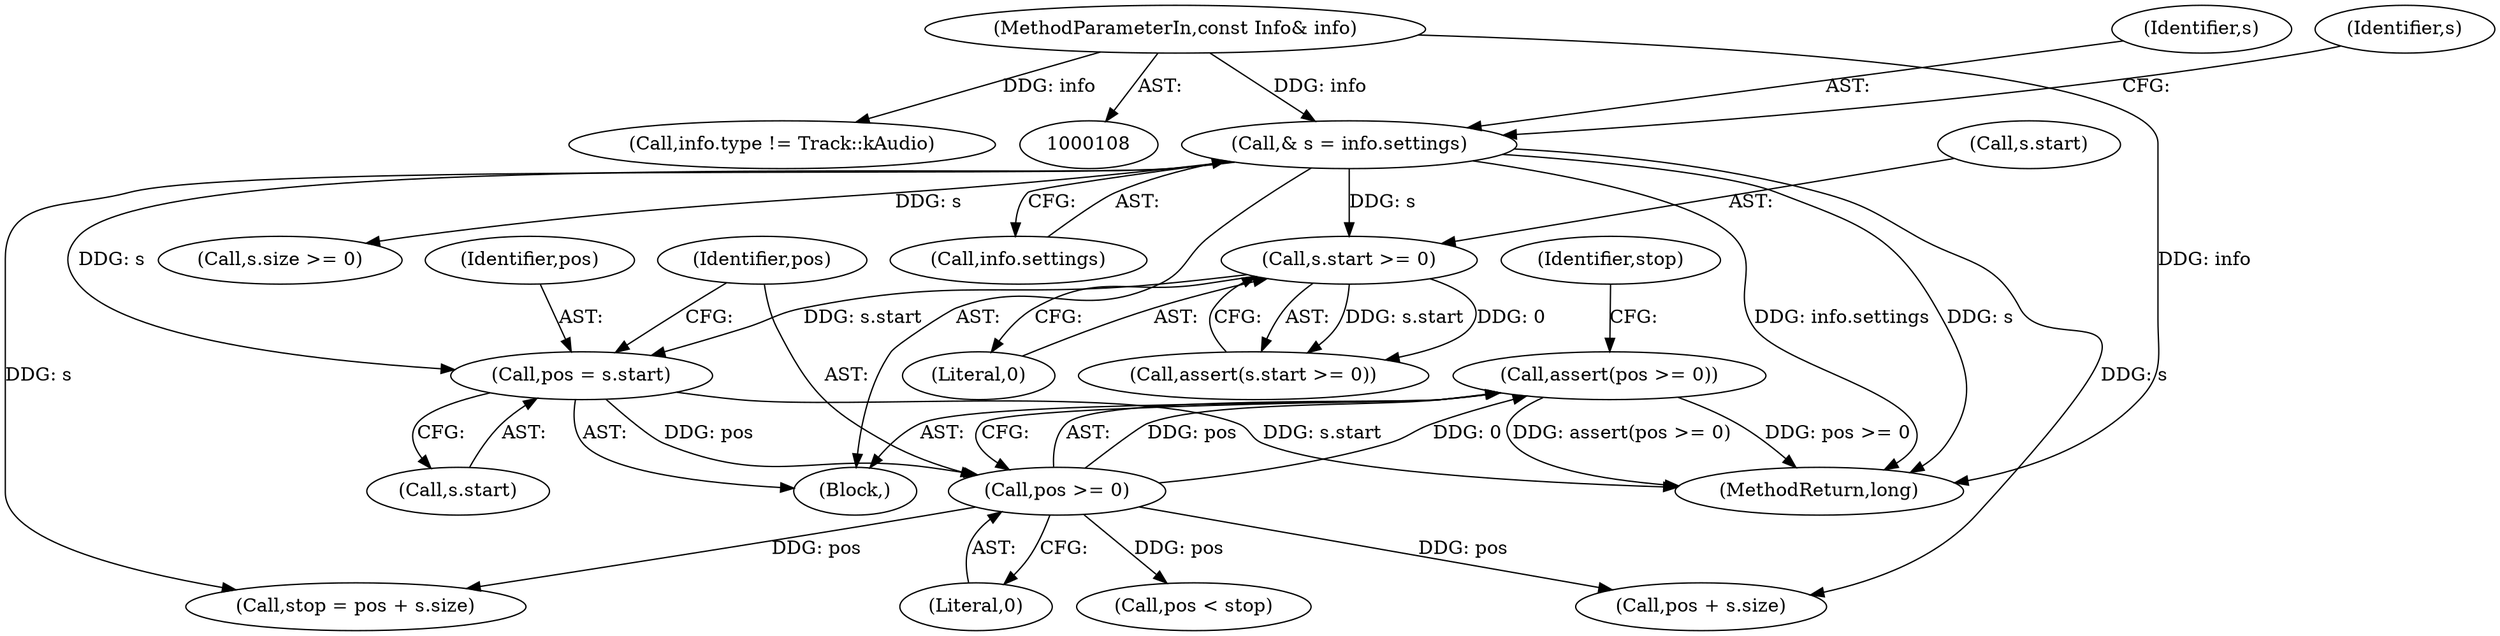 digraph "0_Android_cc274e2abe8b2a6698a5c47d8aa4bb45f1f9538d_42@API" {
"1000158" [label="(Call,assert(pos >= 0))"];
"1000159" [label="(Call,pos >= 0)"];
"1000153" [label="(Call,pos = s.start)"];
"1000141" [label="(Call,s.start >= 0)"];
"1000135" [label="(Call,& s = info.settings)"];
"1000110" [label="(MethodParameterIn,const Info& info)"];
"1000114" [label="(Block,)"];
"1000137" [label="(Call,info.settings)"];
"1000160" [label="(Identifier,pos)"];
"1000136" [label="(Identifier,s)"];
"1000143" [label="(Identifier,s)"];
"1000145" [label="(Literal,0)"];
"1000165" [label="(Call,pos + s.size)"];
"1000161" [label="(Literal,0)"];
"1000322" [label="(MethodReturn,long)"];
"1000142" [label="(Call,s.start)"];
"1000164" [label="(Identifier,stop)"];
"1000163" [label="(Call,stop = pos + s.size)"];
"1000159" [label="(Call,pos >= 0)"];
"1000147" [label="(Call,s.size >= 0)"];
"1000110" [label="(MethodParameterIn,const Info& info)"];
"1000140" [label="(Call,assert(s.start >= 0))"];
"1000158" [label="(Call,assert(pos >= 0))"];
"1000141" [label="(Call,s.start >= 0)"];
"1000135" [label="(Call,& s = info.settings)"];
"1000153" [label="(Call,pos = s.start)"];
"1000121" [label="(Call,info.type != Track::kAudio)"];
"1000183" [label="(Call,pos < stop)"];
"1000155" [label="(Call,s.start)"];
"1000154" [label="(Identifier,pos)"];
"1000158" -> "1000114"  [label="AST: "];
"1000158" -> "1000159"  [label="CFG: "];
"1000159" -> "1000158"  [label="AST: "];
"1000164" -> "1000158"  [label="CFG: "];
"1000158" -> "1000322"  [label="DDG: pos >= 0"];
"1000158" -> "1000322"  [label="DDG: assert(pos >= 0)"];
"1000159" -> "1000158"  [label="DDG: pos"];
"1000159" -> "1000158"  [label="DDG: 0"];
"1000159" -> "1000161"  [label="CFG: "];
"1000160" -> "1000159"  [label="AST: "];
"1000161" -> "1000159"  [label="AST: "];
"1000153" -> "1000159"  [label="DDG: pos"];
"1000159" -> "1000163"  [label="DDG: pos"];
"1000159" -> "1000165"  [label="DDG: pos"];
"1000159" -> "1000183"  [label="DDG: pos"];
"1000153" -> "1000114"  [label="AST: "];
"1000153" -> "1000155"  [label="CFG: "];
"1000154" -> "1000153"  [label="AST: "];
"1000155" -> "1000153"  [label="AST: "];
"1000160" -> "1000153"  [label="CFG: "];
"1000153" -> "1000322"  [label="DDG: s.start"];
"1000141" -> "1000153"  [label="DDG: s.start"];
"1000135" -> "1000153"  [label="DDG: s"];
"1000141" -> "1000140"  [label="AST: "];
"1000141" -> "1000145"  [label="CFG: "];
"1000142" -> "1000141"  [label="AST: "];
"1000145" -> "1000141"  [label="AST: "];
"1000140" -> "1000141"  [label="CFG: "];
"1000141" -> "1000140"  [label="DDG: s.start"];
"1000141" -> "1000140"  [label="DDG: 0"];
"1000135" -> "1000141"  [label="DDG: s"];
"1000135" -> "1000114"  [label="AST: "];
"1000135" -> "1000137"  [label="CFG: "];
"1000136" -> "1000135"  [label="AST: "];
"1000137" -> "1000135"  [label="AST: "];
"1000143" -> "1000135"  [label="CFG: "];
"1000135" -> "1000322"  [label="DDG: s"];
"1000135" -> "1000322"  [label="DDG: info.settings"];
"1000110" -> "1000135"  [label="DDG: info"];
"1000135" -> "1000147"  [label="DDG: s"];
"1000135" -> "1000163"  [label="DDG: s"];
"1000135" -> "1000165"  [label="DDG: s"];
"1000110" -> "1000108"  [label="AST: "];
"1000110" -> "1000322"  [label="DDG: info"];
"1000110" -> "1000121"  [label="DDG: info"];
}
